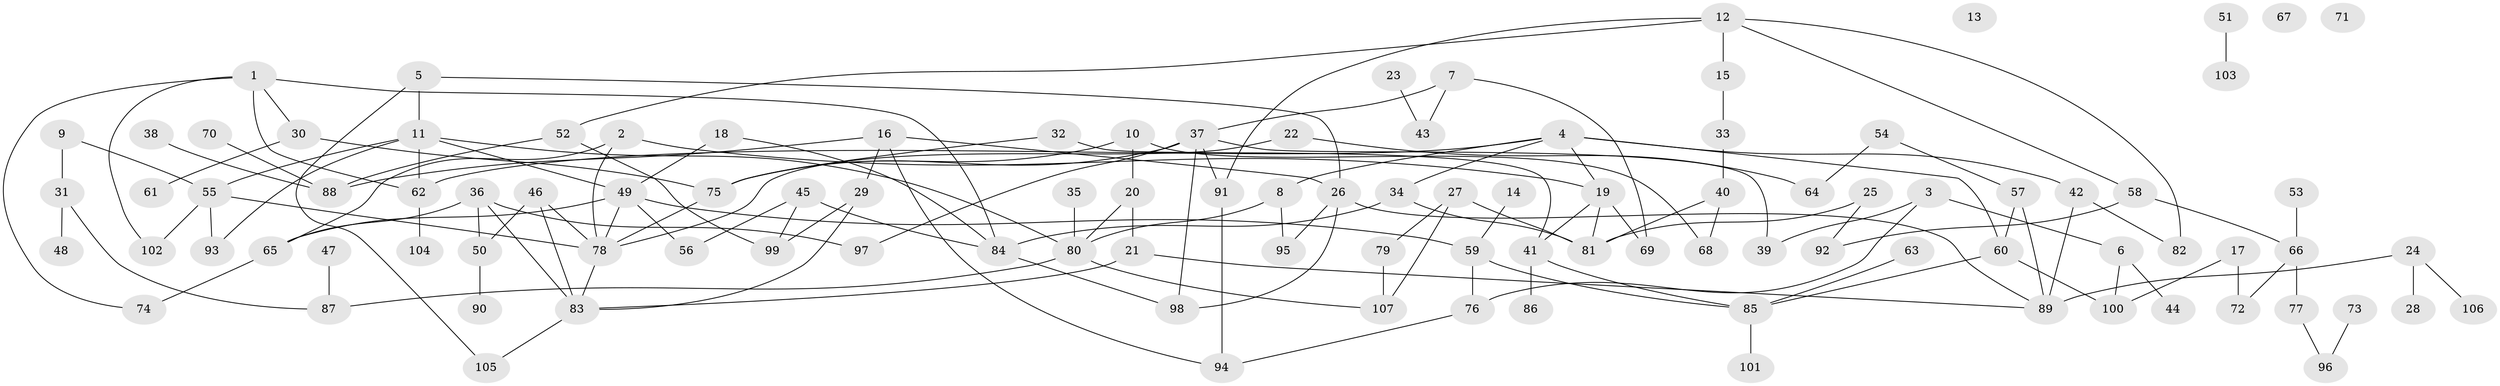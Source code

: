 // coarse degree distribution, {4: 0.12, 3: 0.22, 6: 0.08, 2: 0.26, 5: 0.1, 1: 0.14, 10: 0.02, 11: 0.02, 7: 0.04}
// Generated by graph-tools (version 1.1) at 2025/35/03/04/25 23:35:44]
// undirected, 107 vertices, 148 edges
graph export_dot {
  node [color=gray90,style=filled];
  1;
  2;
  3;
  4;
  5;
  6;
  7;
  8;
  9;
  10;
  11;
  12;
  13;
  14;
  15;
  16;
  17;
  18;
  19;
  20;
  21;
  22;
  23;
  24;
  25;
  26;
  27;
  28;
  29;
  30;
  31;
  32;
  33;
  34;
  35;
  36;
  37;
  38;
  39;
  40;
  41;
  42;
  43;
  44;
  45;
  46;
  47;
  48;
  49;
  50;
  51;
  52;
  53;
  54;
  55;
  56;
  57;
  58;
  59;
  60;
  61;
  62;
  63;
  64;
  65;
  66;
  67;
  68;
  69;
  70;
  71;
  72;
  73;
  74;
  75;
  76;
  77;
  78;
  79;
  80;
  81;
  82;
  83;
  84;
  85;
  86;
  87;
  88;
  89;
  90;
  91;
  92;
  93;
  94;
  95;
  96;
  97;
  98;
  99;
  100;
  101;
  102;
  103;
  104;
  105;
  106;
  107;
  1 -- 30;
  1 -- 62;
  1 -- 74;
  1 -- 84;
  1 -- 102;
  2 -- 19;
  2 -- 65;
  2 -- 78;
  3 -- 6;
  3 -- 39;
  3 -- 76;
  4 -- 8;
  4 -- 19;
  4 -- 34;
  4 -- 42;
  4 -- 60;
  4 -- 62;
  5 -- 11;
  5 -- 26;
  5 -- 105;
  6 -- 44;
  6 -- 100;
  7 -- 37;
  7 -- 43;
  7 -- 69;
  8 -- 80;
  8 -- 95;
  9 -- 31;
  9 -- 55;
  10 -- 20;
  10 -- 68;
  10 -- 75;
  11 -- 49;
  11 -- 55;
  11 -- 62;
  11 -- 80;
  11 -- 93;
  12 -- 15;
  12 -- 52;
  12 -- 58;
  12 -- 82;
  12 -- 91;
  14 -- 59;
  15 -- 33;
  16 -- 26;
  16 -- 29;
  16 -- 88;
  16 -- 94;
  17 -- 72;
  17 -- 100;
  18 -- 49;
  18 -- 84;
  19 -- 41;
  19 -- 69;
  19 -- 81;
  20 -- 21;
  20 -- 80;
  21 -- 83;
  21 -- 89;
  22 -- 64;
  22 -- 78;
  23 -- 43;
  24 -- 28;
  24 -- 89;
  24 -- 106;
  25 -- 81;
  25 -- 92;
  26 -- 89;
  26 -- 95;
  26 -- 98;
  27 -- 79;
  27 -- 81;
  27 -- 107;
  29 -- 83;
  29 -- 99;
  30 -- 61;
  30 -- 75;
  31 -- 48;
  31 -- 87;
  32 -- 41;
  32 -- 75;
  33 -- 40;
  34 -- 81;
  34 -- 84;
  35 -- 80;
  36 -- 50;
  36 -- 65;
  36 -- 83;
  36 -- 97;
  37 -- 39;
  37 -- 75;
  37 -- 91;
  37 -- 97;
  37 -- 98;
  38 -- 88;
  40 -- 68;
  40 -- 81;
  41 -- 85;
  41 -- 86;
  42 -- 82;
  42 -- 89;
  45 -- 56;
  45 -- 84;
  45 -- 99;
  46 -- 50;
  46 -- 78;
  46 -- 83;
  47 -- 87;
  49 -- 56;
  49 -- 59;
  49 -- 65;
  49 -- 78;
  50 -- 90;
  51 -- 103;
  52 -- 88;
  52 -- 99;
  53 -- 66;
  54 -- 57;
  54 -- 64;
  55 -- 78;
  55 -- 93;
  55 -- 102;
  57 -- 60;
  57 -- 89;
  58 -- 66;
  58 -- 92;
  59 -- 76;
  59 -- 85;
  60 -- 85;
  60 -- 100;
  62 -- 104;
  63 -- 85;
  65 -- 74;
  66 -- 72;
  66 -- 77;
  70 -- 88;
  73 -- 96;
  75 -- 78;
  76 -- 94;
  77 -- 96;
  78 -- 83;
  79 -- 107;
  80 -- 87;
  80 -- 107;
  83 -- 105;
  84 -- 98;
  85 -- 101;
  91 -- 94;
}
